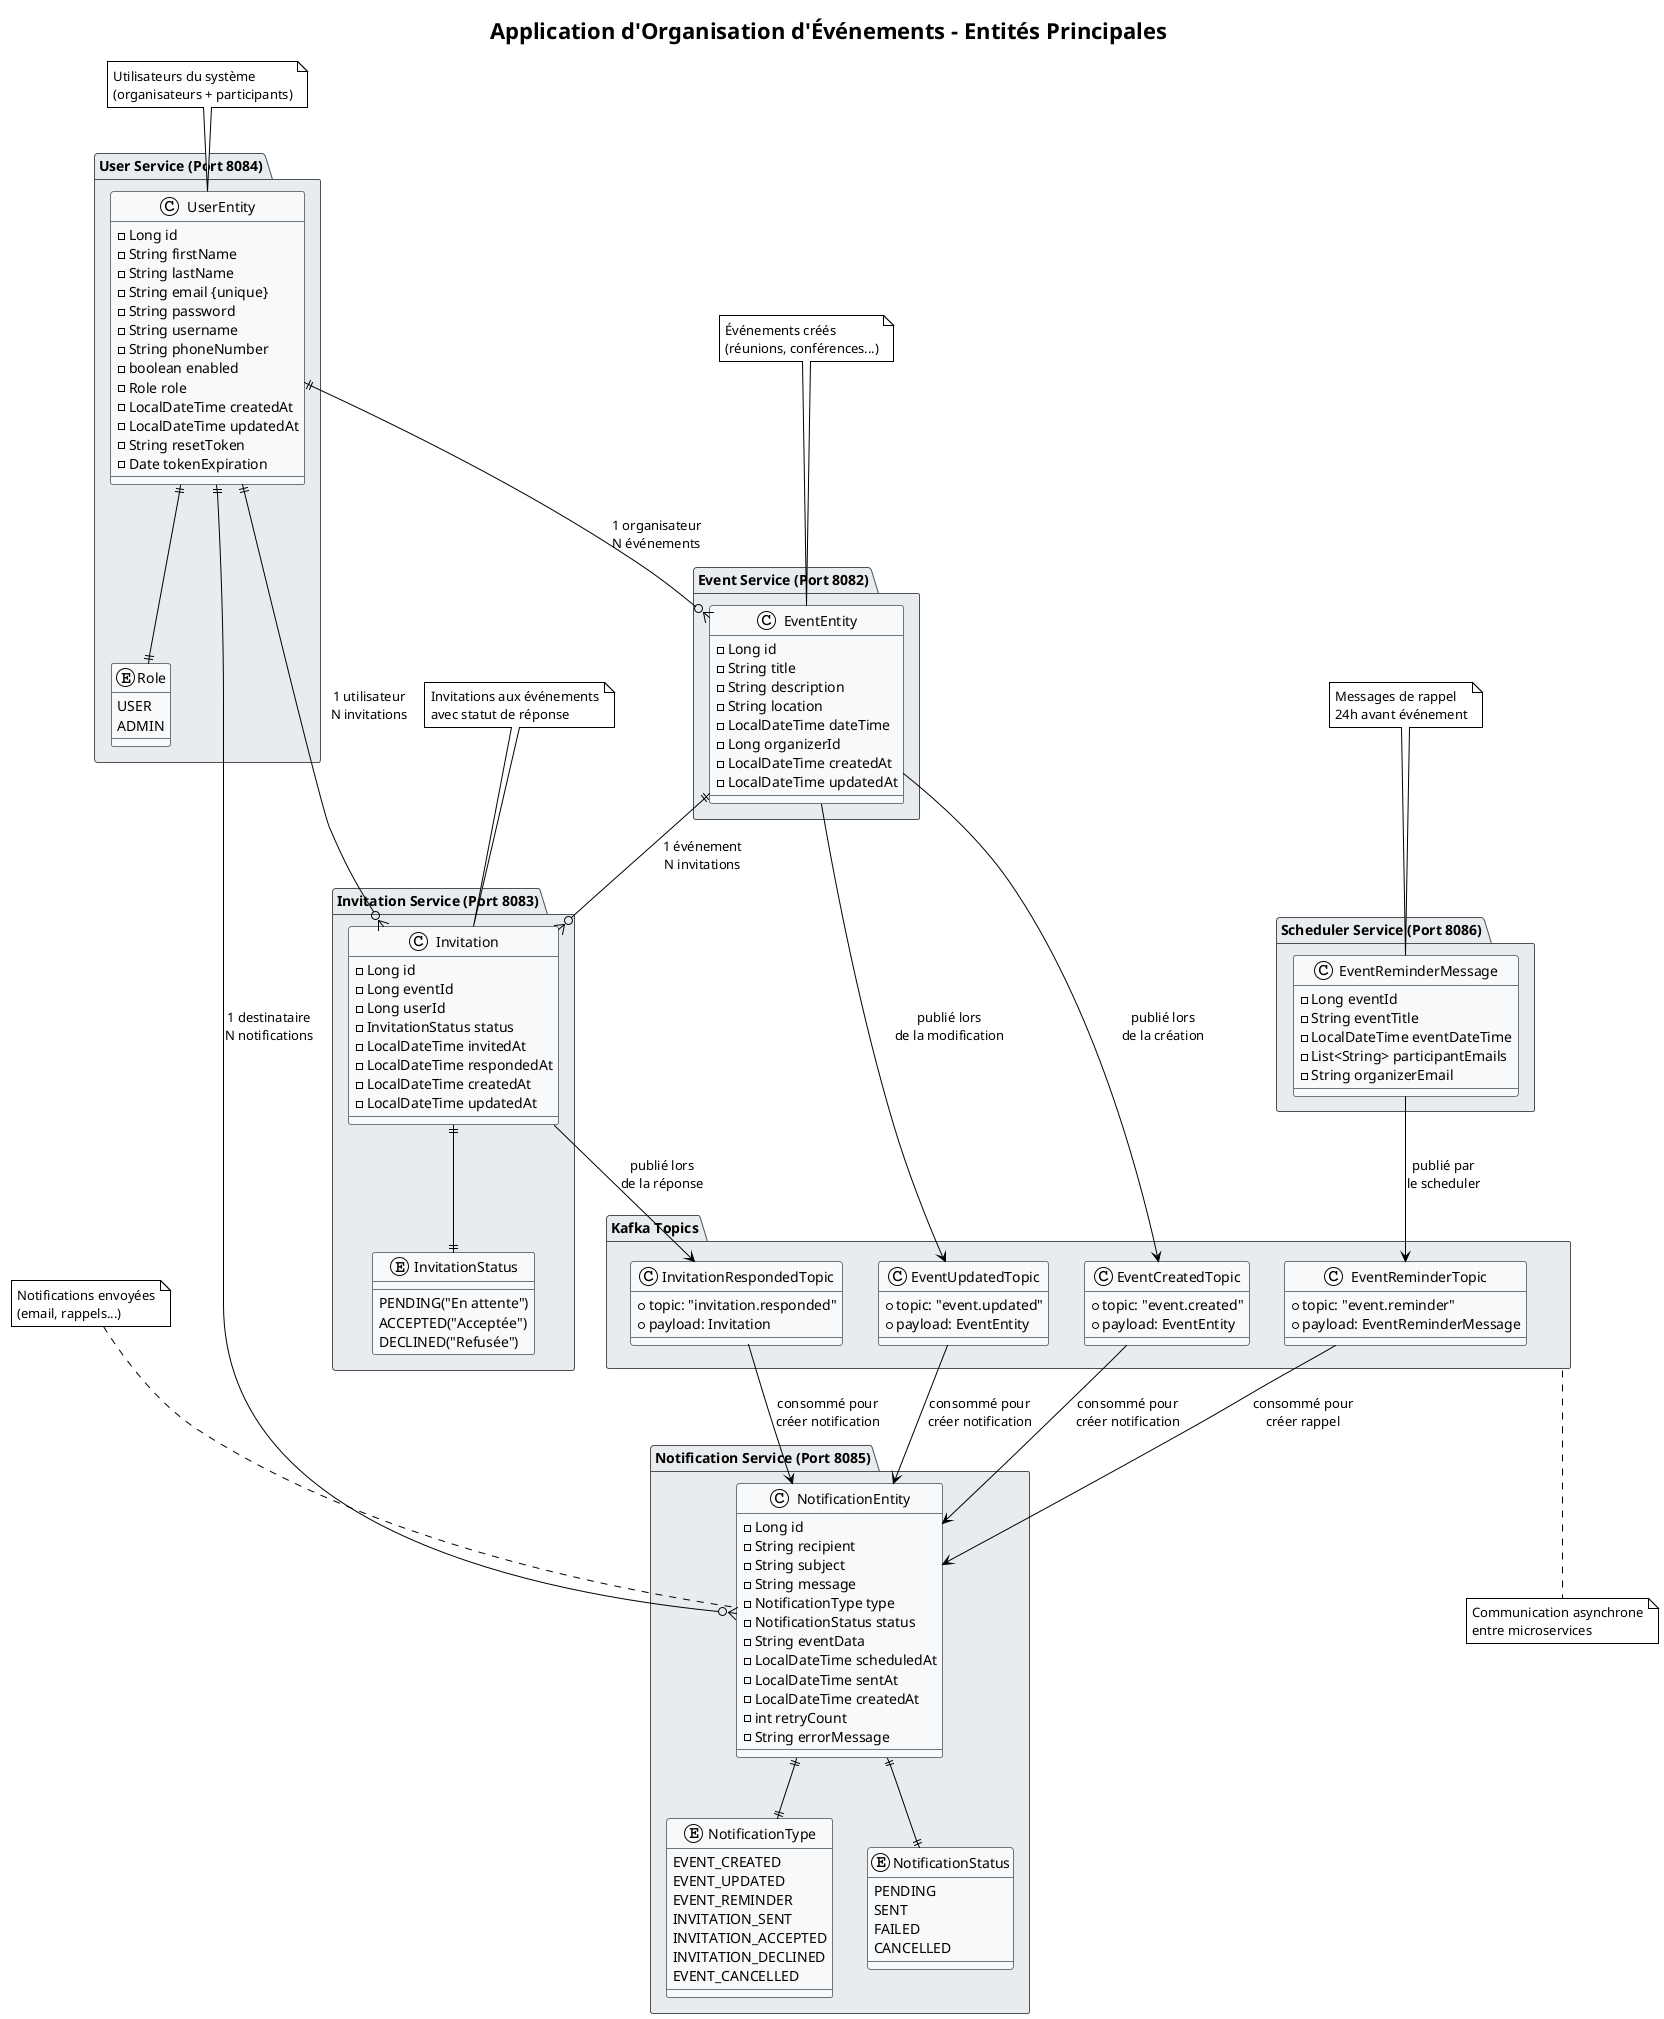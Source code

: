 @startuml Event Management - Entités Principales

!theme plain
skinparam backgroundColor #FFFFFF
skinparam classBackgroundColor #F8F9FA
skinparam classBorderColor #6C757D
skinparam packageBackgroundColor #E9ECEF
skinparam packageBorderColor #495057

title Application d'Organisation d'Événements - Entités Principales

' ===== USER SERVICE =====
package "User Service (Port 8084)" as UserService {

    class UserEntity {
        - Long id
        - String firstName
        - String lastName
        - String email {unique}
        - String password
        - String username
        - String phoneNumber
        - boolean enabled
        - Role role
        - LocalDateTime createdAt
        - LocalDateTime updatedAt
        - String resetToken
        - Date tokenExpiration
    }

    enum Role {
        USER
        ADMIN
    }
}

' ===== EVENT SERVICE =====
package "Event Service (Port 8082)" as EventService {

    class EventEntity {
        - Long id
        - String title
        - String description
        - String location
        - LocalDateTime dateTime
        - Long organizerId
        - LocalDateTime createdAt
        - LocalDateTime updatedAt
    }
}

' ===== INVITATION SERVICE =====
package "Invitation Service (Port 8083)" as InvitationService {

    class Invitation {
        - Long id
        - Long eventId
        - Long userId
        - InvitationStatus status
        - LocalDateTime invitedAt
        - LocalDateTime respondedAt
        - LocalDateTime createdAt
        - LocalDateTime updatedAt
    }

    enum InvitationStatus {
        PENDING("En attente")
        ACCEPTED("Acceptée")
        DECLINED("Refusée")
    }
}

' ===== NOTIFICATION SERVICE =====
package "Notification Service (Port 8085)" as NotificationService {

    class NotificationEntity {
        - Long id
        - String recipient
        - String subject
        - String message
        - NotificationType type
        - NotificationStatus status
        - String eventData
        - LocalDateTime scheduledAt
        - LocalDateTime sentAt
        - LocalDateTime createdAt
        - int retryCount
        - String errorMessage
    }

    enum NotificationType {
        EVENT_CREATED
        EVENT_UPDATED
        EVENT_REMINDER
        INVITATION_SENT
        INVITATION_ACCEPTED
        INVITATION_DECLINED
        EVENT_CANCELLED
    }

    enum NotificationStatus {
        PENDING
        SENT
        FAILED
        CANCELLED
    }
}

' ===== SCHEDULER SERVICE =====
package "Scheduler Service (Port 8086)" as SchedulerService {

    class EventReminderMessage {
        - Long eventId
        - String eventTitle
        - LocalDateTime eventDateTime
        - List<String> participantEmails
        - String organizerEmail
    }
}

' ===== KAFKA TOPICS =====
package "Kafka Topics" as KafkaTopics {

    class EventCreatedTopic {
        + topic: "event.created"
        + payload: EventEntity
    }

    class EventUpdatedTopic {
        + topic: "event.updated"
        + payload: EventEntity
    }

    class InvitationRespondedTopic {
        + topic: "invitation.responded"
        + payload: Invitation
    }

    class EventReminderTopic {
        + topic: "event.reminder"
        + payload: EventReminderMessage
    }
}

' ===== RELATIONSHIPS =====

' Entity Relations
UserEntity ||--|| Role
Invitation ||--|| InvitationStatus
NotificationEntity ||--|| NotificationType
NotificationEntity ||--|| NotificationStatus

' Business Relations
EventEntity ||--o{ Invitation : "1 événement\nN invitations"
UserEntity ||--o{ EventEntity : "1 organisateur\nN événements"
UserEntity ||--o{ Invitation : "1 utilisateur\nN invitations"
UserEntity ||--o{ NotificationEntity : "1 destinataire\nN notifications"

' Kafka Relations
EventEntity --> EventCreatedTopic : "publié lors\nde la création"
EventEntity --> EventUpdatedTopic : "publié lors\nde la modification"
Invitation --> InvitationRespondedTopic : "publié lors\nde la réponse"
EventReminderMessage --> EventReminderTopic : "publié par\nle scheduler"

EventCreatedTopic --> NotificationEntity : "consommé pour\ncréer notification"
EventUpdatedTopic --> NotificationEntity : "consommé pour\ncréer notification"
InvitationRespondedTopic --> NotificationEntity : "consommé pour\ncréer notification"
EventReminderTopic --> NotificationEntity : "consommé pour\ncréer rappel"

' Notes
note top of UserEntity : Utilisateurs du système\n(organisateurs + participants)
note top of EventEntity : Événements créés\n(réunions, conférences...)
note top of Invitation : Invitations aux événements\navec statut de réponse
note top of NotificationEntity : Notifications envoyées\n(email, rappels...)
note top of EventReminderMessage : Messages de rappel\n24h avant événement

note bottom of KafkaTopics : Communication asynchrone\nentre microservices

@enduml
